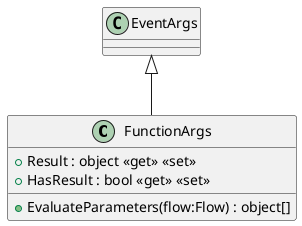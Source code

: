 @startuml
class FunctionArgs {
    + Result : object <<get>> <<set>>
    + HasResult : bool <<get>> <<set>>
    + EvaluateParameters(flow:Flow) : object[]
}
EventArgs <|-- FunctionArgs
@enduml
